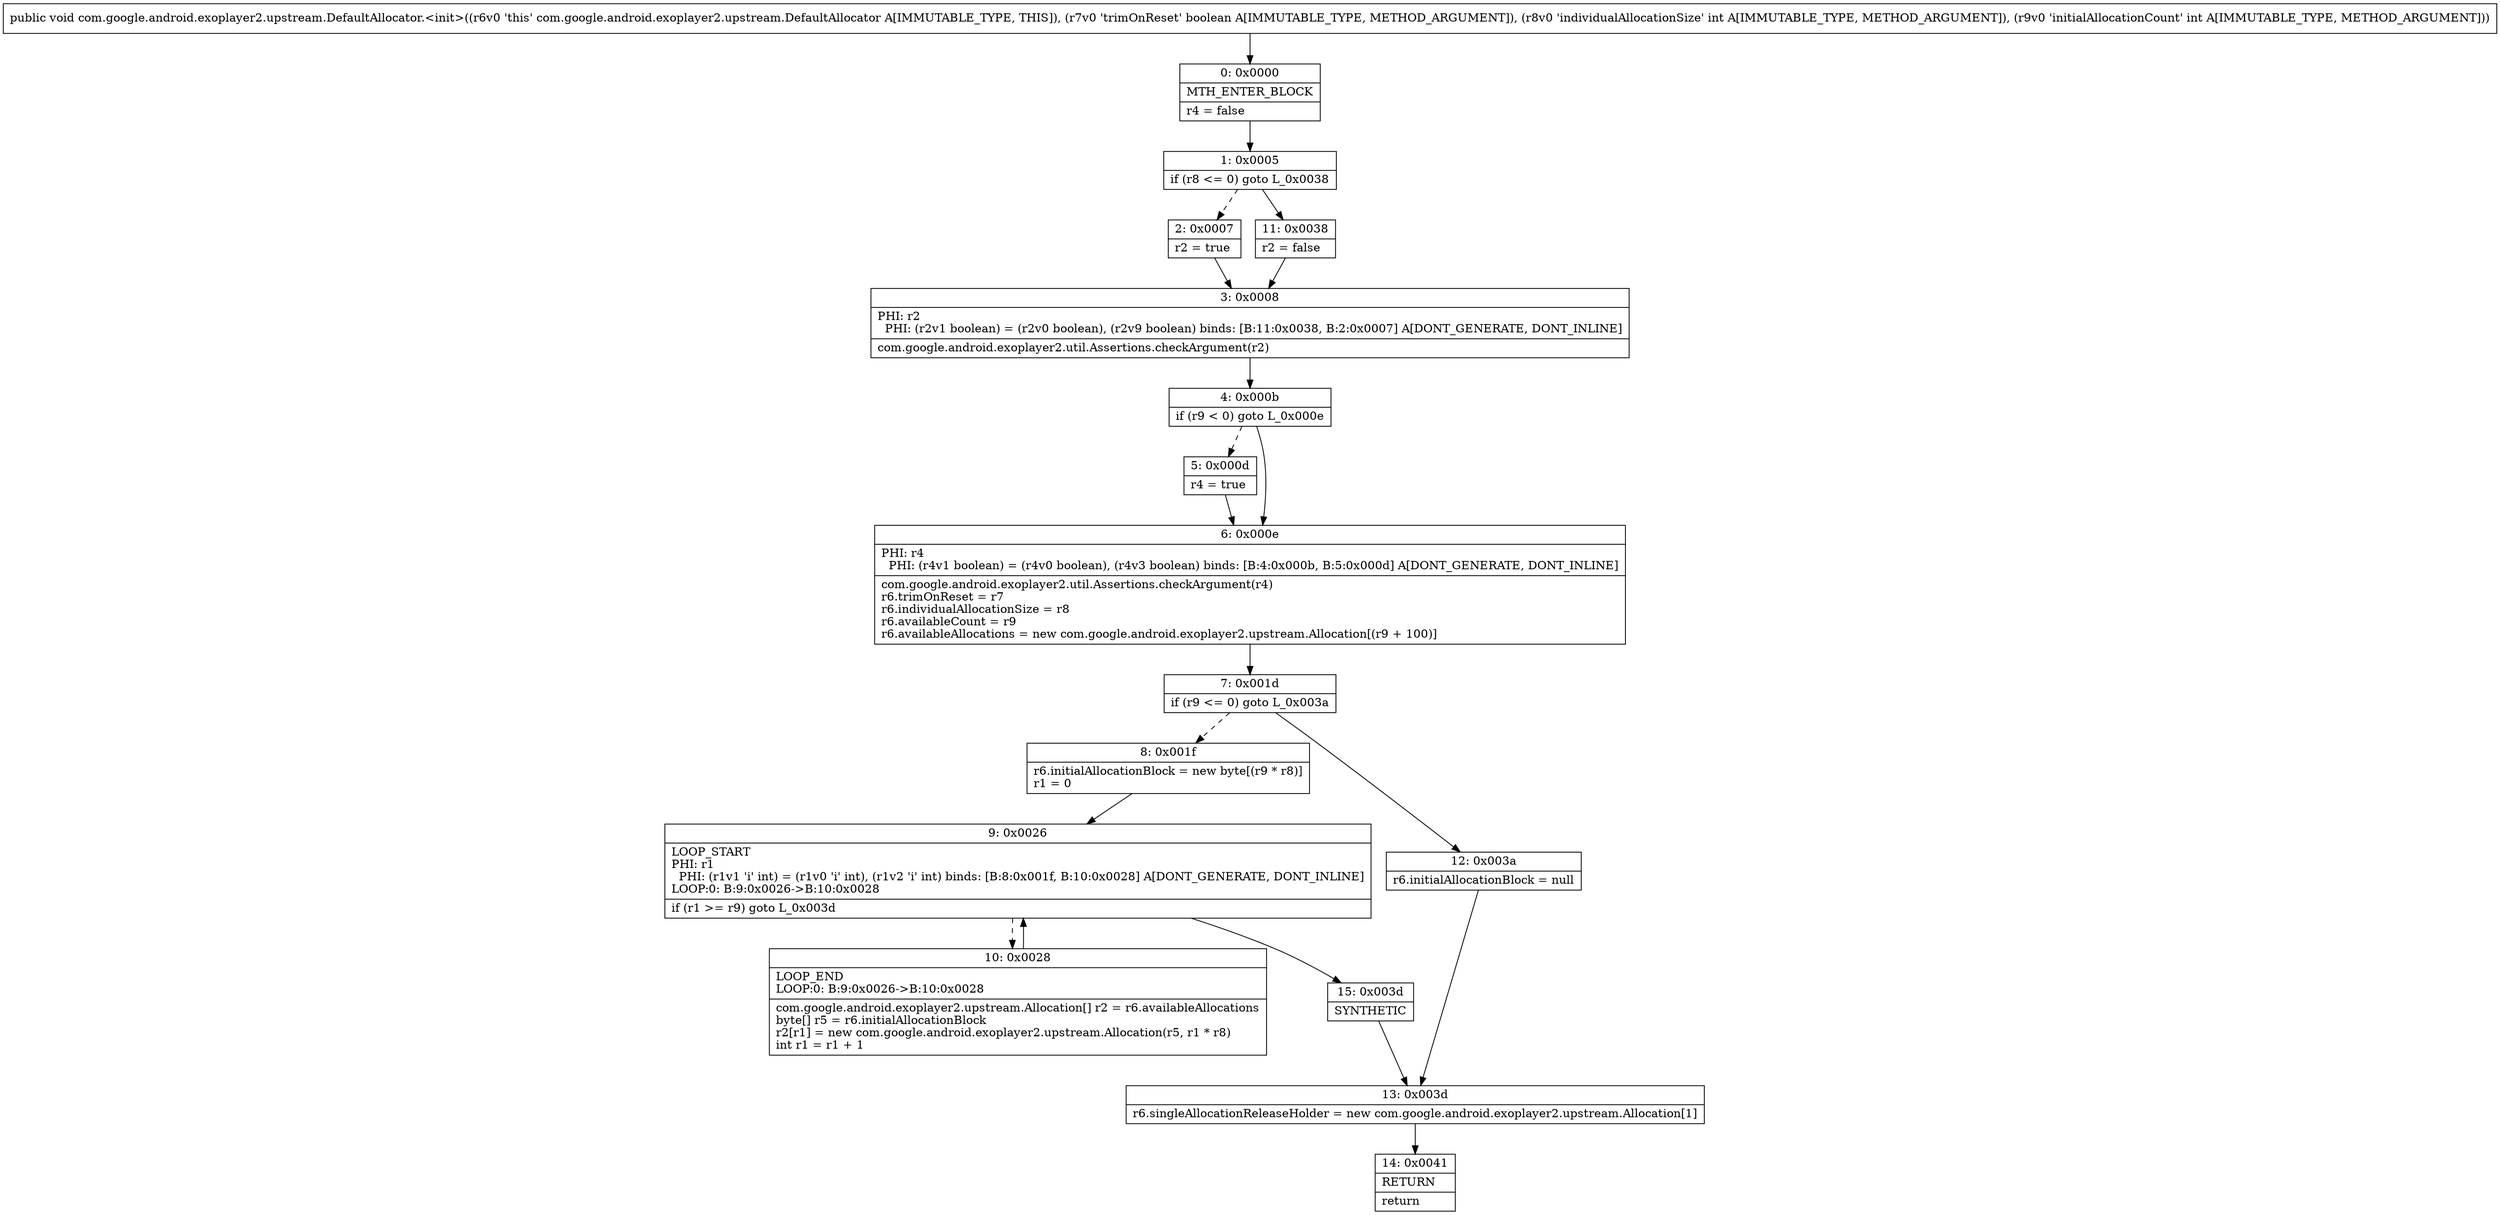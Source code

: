 digraph "CFG forcom.google.android.exoplayer2.upstream.DefaultAllocator.\<init\>(ZII)V" {
Node_0 [shape=record,label="{0\:\ 0x0000|MTH_ENTER_BLOCK\l|r4 = false\l}"];
Node_1 [shape=record,label="{1\:\ 0x0005|if (r8 \<= 0) goto L_0x0038\l}"];
Node_2 [shape=record,label="{2\:\ 0x0007|r2 = true\l}"];
Node_3 [shape=record,label="{3\:\ 0x0008|PHI: r2 \l  PHI: (r2v1 boolean) = (r2v0 boolean), (r2v9 boolean) binds: [B:11:0x0038, B:2:0x0007] A[DONT_GENERATE, DONT_INLINE]\l|com.google.android.exoplayer2.util.Assertions.checkArgument(r2)\l}"];
Node_4 [shape=record,label="{4\:\ 0x000b|if (r9 \< 0) goto L_0x000e\l}"];
Node_5 [shape=record,label="{5\:\ 0x000d|r4 = true\l}"];
Node_6 [shape=record,label="{6\:\ 0x000e|PHI: r4 \l  PHI: (r4v1 boolean) = (r4v0 boolean), (r4v3 boolean) binds: [B:4:0x000b, B:5:0x000d] A[DONT_GENERATE, DONT_INLINE]\l|com.google.android.exoplayer2.util.Assertions.checkArgument(r4)\lr6.trimOnReset = r7\lr6.individualAllocationSize = r8\lr6.availableCount = r9\lr6.availableAllocations = new com.google.android.exoplayer2.upstream.Allocation[(r9 + 100)]\l}"];
Node_7 [shape=record,label="{7\:\ 0x001d|if (r9 \<= 0) goto L_0x003a\l}"];
Node_8 [shape=record,label="{8\:\ 0x001f|r6.initialAllocationBlock = new byte[(r9 * r8)]\lr1 = 0\l}"];
Node_9 [shape=record,label="{9\:\ 0x0026|LOOP_START\lPHI: r1 \l  PHI: (r1v1 'i' int) = (r1v0 'i' int), (r1v2 'i' int) binds: [B:8:0x001f, B:10:0x0028] A[DONT_GENERATE, DONT_INLINE]\lLOOP:0: B:9:0x0026\-\>B:10:0x0028\l|if (r1 \>= r9) goto L_0x003d\l}"];
Node_10 [shape=record,label="{10\:\ 0x0028|LOOP_END\lLOOP:0: B:9:0x0026\-\>B:10:0x0028\l|com.google.android.exoplayer2.upstream.Allocation[] r2 = r6.availableAllocations\lbyte[] r5 = r6.initialAllocationBlock\lr2[r1] = new com.google.android.exoplayer2.upstream.Allocation(r5, r1 * r8)\lint r1 = r1 + 1\l}"];
Node_11 [shape=record,label="{11\:\ 0x0038|r2 = false\l}"];
Node_12 [shape=record,label="{12\:\ 0x003a|r6.initialAllocationBlock = null\l}"];
Node_13 [shape=record,label="{13\:\ 0x003d|r6.singleAllocationReleaseHolder = new com.google.android.exoplayer2.upstream.Allocation[1]\l}"];
Node_14 [shape=record,label="{14\:\ 0x0041|RETURN\l|return\l}"];
Node_15 [shape=record,label="{15\:\ 0x003d|SYNTHETIC\l}"];
MethodNode[shape=record,label="{public void com.google.android.exoplayer2.upstream.DefaultAllocator.\<init\>((r6v0 'this' com.google.android.exoplayer2.upstream.DefaultAllocator A[IMMUTABLE_TYPE, THIS]), (r7v0 'trimOnReset' boolean A[IMMUTABLE_TYPE, METHOD_ARGUMENT]), (r8v0 'individualAllocationSize' int A[IMMUTABLE_TYPE, METHOD_ARGUMENT]), (r9v0 'initialAllocationCount' int A[IMMUTABLE_TYPE, METHOD_ARGUMENT])) }"];
MethodNode -> Node_0;
Node_0 -> Node_1;
Node_1 -> Node_2[style=dashed];
Node_1 -> Node_11;
Node_2 -> Node_3;
Node_3 -> Node_4;
Node_4 -> Node_5[style=dashed];
Node_4 -> Node_6;
Node_5 -> Node_6;
Node_6 -> Node_7;
Node_7 -> Node_8[style=dashed];
Node_7 -> Node_12;
Node_8 -> Node_9;
Node_9 -> Node_10[style=dashed];
Node_9 -> Node_15;
Node_10 -> Node_9;
Node_11 -> Node_3;
Node_12 -> Node_13;
Node_13 -> Node_14;
Node_15 -> Node_13;
}

